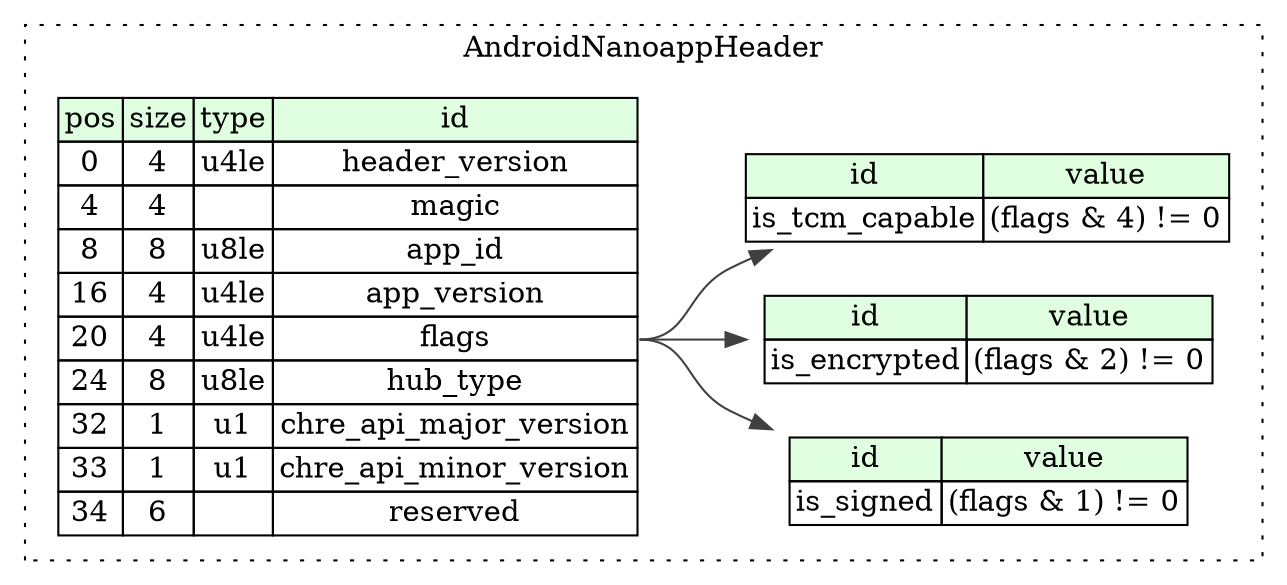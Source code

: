 digraph {
	rankdir=LR;
	node [shape=plaintext];
	subgraph cluster__android_nanoapp_header {
		label="AndroidNanoappHeader";
		graph[style=dotted];

		android_nanoapp_header__seq [label=<<TABLE BORDER="0" CELLBORDER="1" CELLSPACING="0">
			<TR><TD BGCOLOR="#E0FFE0">pos</TD><TD BGCOLOR="#E0FFE0">size</TD><TD BGCOLOR="#E0FFE0">type</TD><TD BGCOLOR="#E0FFE0">id</TD></TR>
			<TR><TD PORT="header_version_pos">0</TD><TD PORT="header_version_size">4</TD><TD>u4le</TD><TD PORT="header_version_type">header_version</TD></TR>
			<TR><TD PORT="magic_pos">4</TD><TD PORT="magic_size">4</TD><TD></TD><TD PORT="magic_type">magic</TD></TR>
			<TR><TD PORT="app_id_pos">8</TD><TD PORT="app_id_size">8</TD><TD>u8le</TD><TD PORT="app_id_type">app_id</TD></TR>
			<TR><TD PORT="app_version_pos">16</TD><TD PORT="app_version_size">4</TD><TD>u4le</TD><TD PORT="app_version_type">app_version</TD></TR>
			<TR><TD PORT="flags_pos">20</TD><TD PORT="flags_size">4</TD><TD>u4le</TD><TD PORT="flags_type">flags</TD></TR>
			<TR><TD PORT="hub_type_pos">24</TD><TD PORT="hub_type_size">8</TD><TD>u8le</TD><TD PORT="hub_type_type">hub_type</TD></TR>
			<TR><TD PORT="chre_api_major_version_pos">32</TD><TD PORT="chre_api_major_version_size">1</TD><TD>u1</TD><TD PORT="chre_api_major_version_type">chre_api_major_version</TD></TR>
			<TR><TD PORT="chre_api_minor_version_pos">33</TD><TD PORT="chre_api_minor_version_size">1</TD><TD>u1</TD><TD PORT="chre_api_minor_version_type">chre_api_minor_version</TD></TR>
			<TR><TD PORT="reserved_pos">34</TD><TD PORT="reserved_size">6</TD><TD></TD><TD PORT="reserved_type">reserved</TD></TR>
		</TABLE>>];
		android_nanoapp_header__inst__is_signed [label=<<TABLE BORDER="0" CELLBORDER="1" CELLSPACING="0">
			<TR><TD BGCOLOR="#E0FFE0">id</TD><TD BGCOLOR="#E0FFE0">value</TD></TR>
			<TR><TD>is_signed</TD><TD>(flags &amp; 1) != 0</TD></TR>
		</TABLE>>];
		android_nanoapp_header__inst__is_encrypted [label=<<TABLE BORDER="0" CELLBORDER="1" CELLSPACING="0">
			<TR><TD BGCOLOR="#E0FFE0">id</TD><TD BGCOLOR="#E0FFE0">value</TD></TR>
			<TR><TD>is_encrypted</TD><TD>(flags &amp; 2) != 0</TD></TR>
		</TABLE>>];
		android_nanoapp_header__inst__is_tcm_capable [label=<<TABLE BORDER="0" CELLBORDER="1" CELLSPACING="0">
			<TR><TD BGCOLOR="#E0FFE0">id</TD><TD BGCOLOR="#E0FFE0">value</TD></TR>
			<TR><TD>is_tcm_capable</TD><TD>(flags &amp; 4) != 0</TD></TR>
		</TABLE>>];
	}
	android_nanoapp_header__seq:flags_type -> android_nanoapp_header__inst__is_signed [color="#404040"];
	android_nanoapp_header__seq:flags_type -> android_nanoapp_header__inst__is_encrypted [color="#404040"];
	android_nanoapp_header__seq:flags_type -> android_nanoapp_header__inst__is_tcm_capable [color="#404040"];
}

